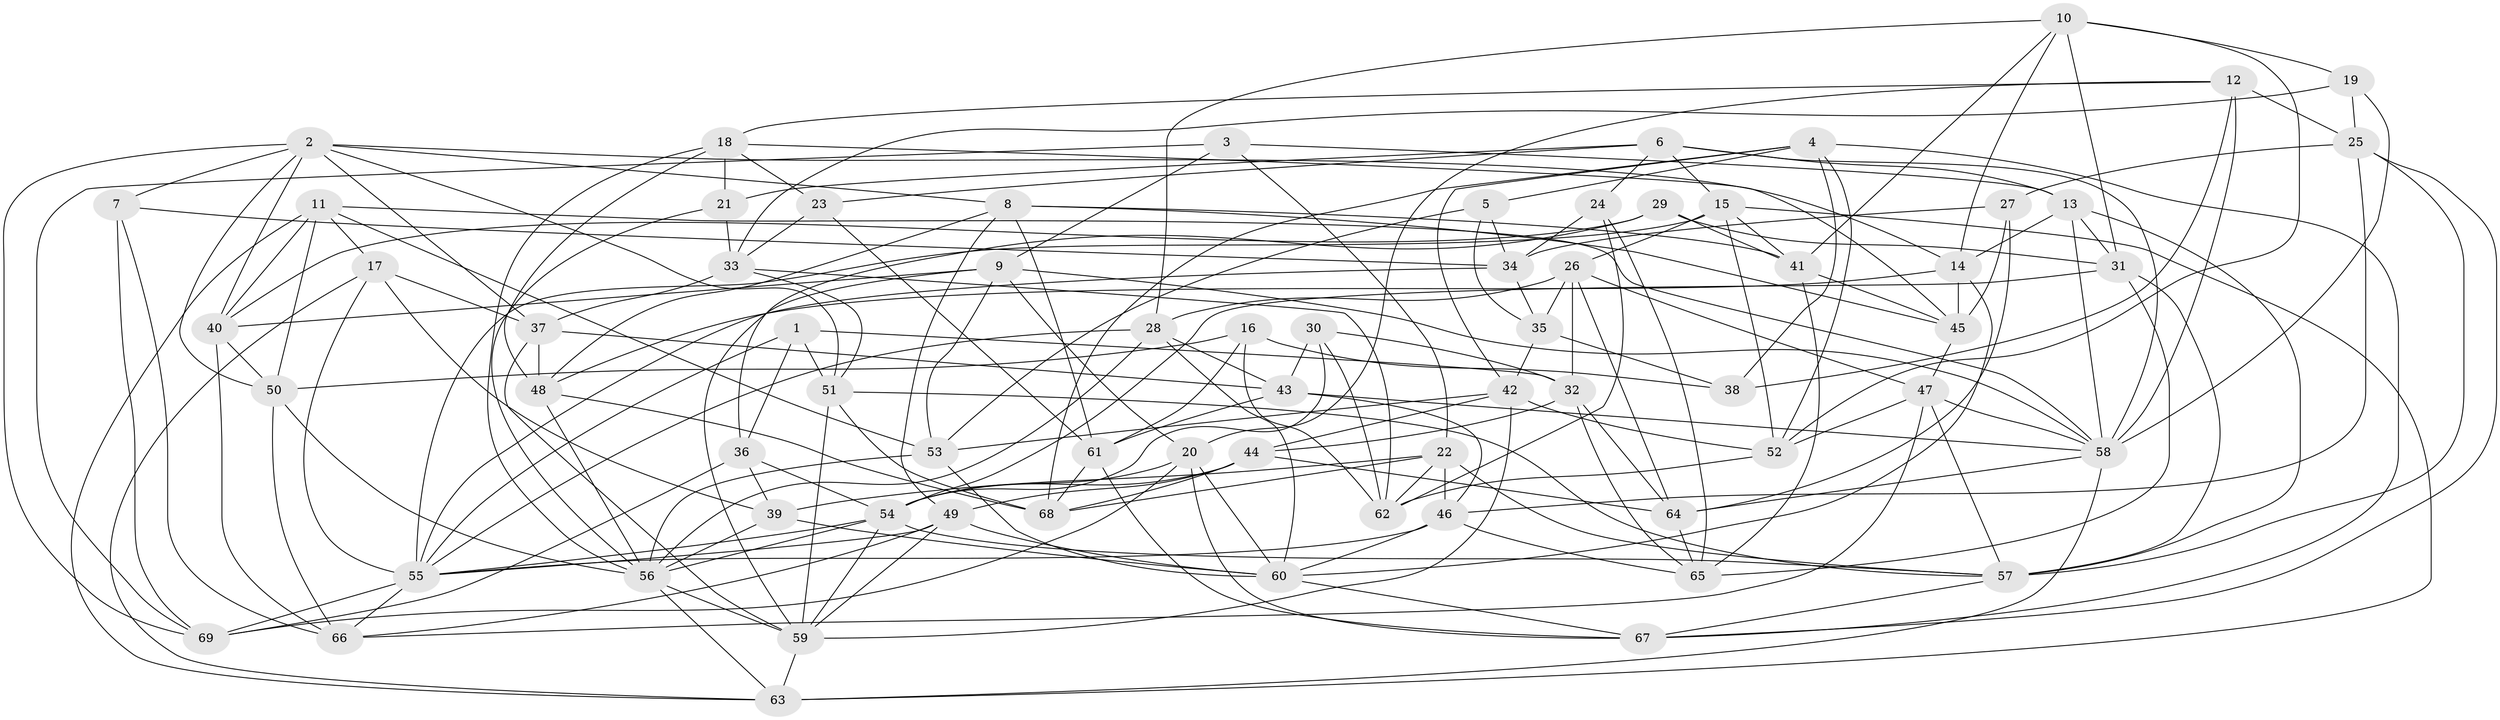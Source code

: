 // original degree distribution, {4: 1.0}
// Generated by graph-tools (version 1.1) at 2025/26/03/09/25 03:26:53]
// undirected, 69 vertices, 203 edges
graph export_dot {
graph [start="1"]
  node [color=gray90,style=filled];
  1;
  2;
  3;
  4;
  5;
  6;
  7;
  8;
  9;
  10;
  11;
  12;
  13;
  14;
  15;
  16;
  17;
  18;
  19;
  20;
  21;
  22;
  23;
  24;
  25;
  26;
  27;
  28;
  29;
  30;
  31;
  32;
  33;
  34;
  35;
  36;
  37;
  38;
  39;
  40;
  41;
  42;
  43;
  44;
  45;
  46;
  47;
  48;
  49;
  50;
  51;
  52;
  53;
  54;
  55;
  56;
  57;
  58;
  59;
  60;
  61;
  62;
  63;
  64;
  65;
  66;
  67;
  68;
  69;
  1 -- 32 [weight=1.0];
  1 -- 36 [weight=1.0];
  1 -- 51 [weight=1.0];
  1 -- 55 [weight=1.0];
  2 -- 7 [weight=1.0];
  2 -- 8 [weight=1.0];
  2 -- 14 [weight=1.0];
  2 -- 37 [weight=1.0];
  2 -- 40 [weight=1.0];
  2 -- 50 [weight=1.0];
  2 -- 51 [weight=1.0];
  2 -- 69 [weight=1.0];
  3 -- 9 [weight=1.0];
  3 -- 13 [weight=1.0];
  3 -- 22 [weight=1.0];
  3 -- 69 [weight=1.0];
  4 -- 5 [weight=1.0];
  4 -- 38 [weight=1.0];
  4 -- 42 [weight=1.0];
  4 -- 52 [weight=1.0];
  4 -- 67 [weight=1.0];
  4 -- 68 [weight=1.0];
  5 -- 34 [weight=1.0];
  5 -- 35 [weight=1.0];
  5 -- 53 [weight=1.0];
  6 -- 13 [weight=1.0];
  6 -- 15 [weight=1.0];
  6 -- 21 [weight=1.0];
  6 -- 23 [weight=1.0];
  6 -- 24 [weight=1.0];
  6 -- 58 [weight=1.0];
  7 -- 34 [weight=1.0];
  7 -- 66 [weight=1.0];
  7 -- 69 [weight=1.0];
  8 -- 41 [weight=1.0];
  8 -- 45 [weight=1.0];
  8 -- 48 [weight=1.0];
  8 -- 49 [weight=1.0];
  8 -- 61 [weight=1.0];
  9 -- 20 [weight=1.0];
  9 -- 40 [weight=1.0];
  9 -- 53 [weight=1.0];
  9 -- 58 [weight=1.0];
  9 -- 59 [weight=1.0];
  10 -- 14 [weight=1.0];
  10 -- 19 [weight=1.0];
  10 -- 28 [weight=1.0];
  10 -- 31 [weight=1.0];
  10 -- 41 [weight=1.0];
  10 -- 52 [weight=1.0];
  11 -- 17 [weight=1.0];
  11 -- 40 [weight=1.0];
  11 -- 50 [weight=1.0];
  11 -- 53 [weight=1.0];
  11 -- 58 [weight=1.0];
  11 -- 63 [weight=1.0];
  12 -- 18 [weight=1.0];
  12 -- 20 [weight=1.0];
  12 -- 25 [weight=1.0];
  12 -- 38 [weight=2.0];
  12 -- 58 [weight=1.0];
  13 -- 14 [weight=1.0];
  13 -- 31 [weight=1.0];
  13 -- 57 [weight=1.0];
  13 -- 58 [weight=1.0];
  14 -- 45 [weight=1.0];
  14 -- 48 [weight=1.0];
  14 -- 60 [weight=1.0];
  15 -- 26 [weight=1.0];
  15 -- 41 [weight=1.0];
  15 -- 52 [weight=1.0];
  15 -- 55 [weight=1.0];
  15 -- 63 [weight=1.0];
  16 -- 38 [weight=1.0];
  16 -- 50 [weight=1.0];
  16 -- 61 [weight=1.0];
  16 -- 62 [weight=1.0];
  17 -- 37 [weight=1.0];
  17 -- 39 [weight=2.0];
  17 -- 55 [weight=1.0];
  17 -- 63 [weight=1.0];
  18 -- 21 [weight=1.0];
  18 -- 23 [weight=1.0];
  18 -- 45 [weight=1.0];
  18 -- 48 [weight=1.0];
  18 -- 56 [weight=1.0];
  19 -- 25 [weight=1.0];
  19 -- 33 [weight=1.0];
  19 -- 58 [weight=1.0];
  20 -- 54 [weight=1.0];
  20 -- 60 [weight=1.0];
  20 -- 67 [weight=1.0];
  20 -- 69 [weight=1.0];
  21 -- 33 [weight=1.0];
  21 -- 56 [weight=1.0];
  22 -- 39 [weight=1.0];
  22 -- 46 [weight=1.0];
  22 -- 57 [weight=1.0];
  22 -- 62 [weight=1.0];
  22 -- 68 [weight=1.0];
  23 -- 33 [weight=1.0];
  23 -- 61 [weight=1.0];
  24 -- 34 [weight=1.0];
  24 -- 62 [weight=1.0];
  24 -- 65 [weight=1.0];
  25 -- 27 [weight=1.0];
  25 -- 46 [weight=1.0];
  25 -- 57 [weight=1.0];
  25 -- 67 [weight=1.0];
  26 -- 28 [weight=1.0];
  26 -- 32 [weight=1.0];
  26 -- 35 [weight=1.0];
  26 -- 47 [weight=1.0];
  26 -- 64 [weight=1.0];
  27 -- 34 [weight=1.0];
  27 -- 45 [weight=1.0];
  27 -- 64 [weight=1.0];
  28 -- 43 [weight=1.0];
  28 -- 55 [weight=1.0];
  28 -- 56 [weight=1.0];
  28 -- 60 [weight=1.0];
  29 -- 31 [weight=1.0];
  29 -- 36 [weight=1.0];
  29 -- 40 [weight=1.0];
  29 -- 41 [weight=1.0];
  30 -- 32 [weight=1.0];
  30 -- 43 [weight=1.0];
  30 -- 54 [weight=1.0];
  30 -- 62 [weight=1.0];
  31 -- 54 [weight=1.0];
  31 -- 57 [weight=1.0];
  31 -- 65 [weight=1.0];
  32 -- 44 [weight=1.0];
  32 -- 64 [weight=1.0];
  32 -- 65 [weight=1.0];
  33 -- 37 [weight=1.0];
  33 -- 51 [weight=1.0];
  33 -- 62 [weight=1.0];
  34 -- 35 [weight=1.0];
  34 -- 55 [weight=1.0];
  35 -- 38 [weight=2.0];
  35 -- 42 [weight=1.0];
  36 -- 39 [weight=1.0];
  36 -- 54 [weight=2.0];
  36 -- 69 [weight=1.0];
  37 -- 43 [weight=1.0];
  37 -- 48 [weight=1.0];
  37 -- 59 [weight=1.0];
  39 -- 56 [weight=1.0];
  39 -- 60 [weight=1.0];
  40 -- 50 [weight=1.0];
  40 -- 66 [weight=1.0];
  41 -- 45 [weight=1.0];
  41 -- 65 [weight=1.0];
  42 -- 44 [weight=1.0];
  42 -- 52 [weight=1.0];
  42 -- 53 [weight=1.0];
  42 -- 59 [weight=1.0];
  43 -- 46 [weight=1.0];
  43 -- 58 [weight=1.0];
  43 -- 61 [weight=1.0];
  44 -- 49 [weight=1.0];
  44 -- 54 [weight=1.0];
  44 -- 64 [weight=1.0];
  44 -- 68 [weight=1.0];
  45 -- 47 [weight=1.0];
  46 -- 55 [weight=1.0];
  46 -- 60 [weight=1.0];
  46 -- 65 [weight=1.0];
  47 -- 52 [weight=1.0];
  47 -- 57 [weight=1.0];
  47 -- 58 [weight=1.0];
  47 -- 66 [weight=1.0];
  48 -- 56 [weight=1.0];
  48 -- 68 [weight=1.0];
  49 -- 55 [weight=1.0];
  49 -- 59 [weight=1.0];
  49 -- 60 [weight=1.0];
  49 -- 66 [weight=1.0];
  50 -- 56 [weight=1.0];
  50 -- 66 [weight=1.0];
  51 -- 57 [weight=1.0];
  51 -- 59 [weight=1.0];
  51 -- 68 [weight=1.0];
  52 -- 62 [weight=1.0];
  53 -- 56 [weight=1.0];
  53 -- 60 [weight=1.0];
  54 -- 55 [weight=1.0];
  54 -- 56 [weight=1.0];
  54 -- 57 [weight=1.0];
  54 -- 59 [weight=1.0];
  55 -- 66 [weight=1.0];
  55 -- 69 [weight=1.0];
  56 -- 59 [weight=1.0];
  56 -- 63 [weight=1.0];
  57 -- 67 [weight=1.0];
  58 -- 63 [weight=1.0];
  58 -- 64 [weight=1.0];
  59 -- 63 [weight=1.0];
  60 -- 67 [weight=1.0];
  61 -- 67 [weight=1.0];
  61 -- 68 [weight=1.0];
  64 -- 65 [weight=1.0];
}

